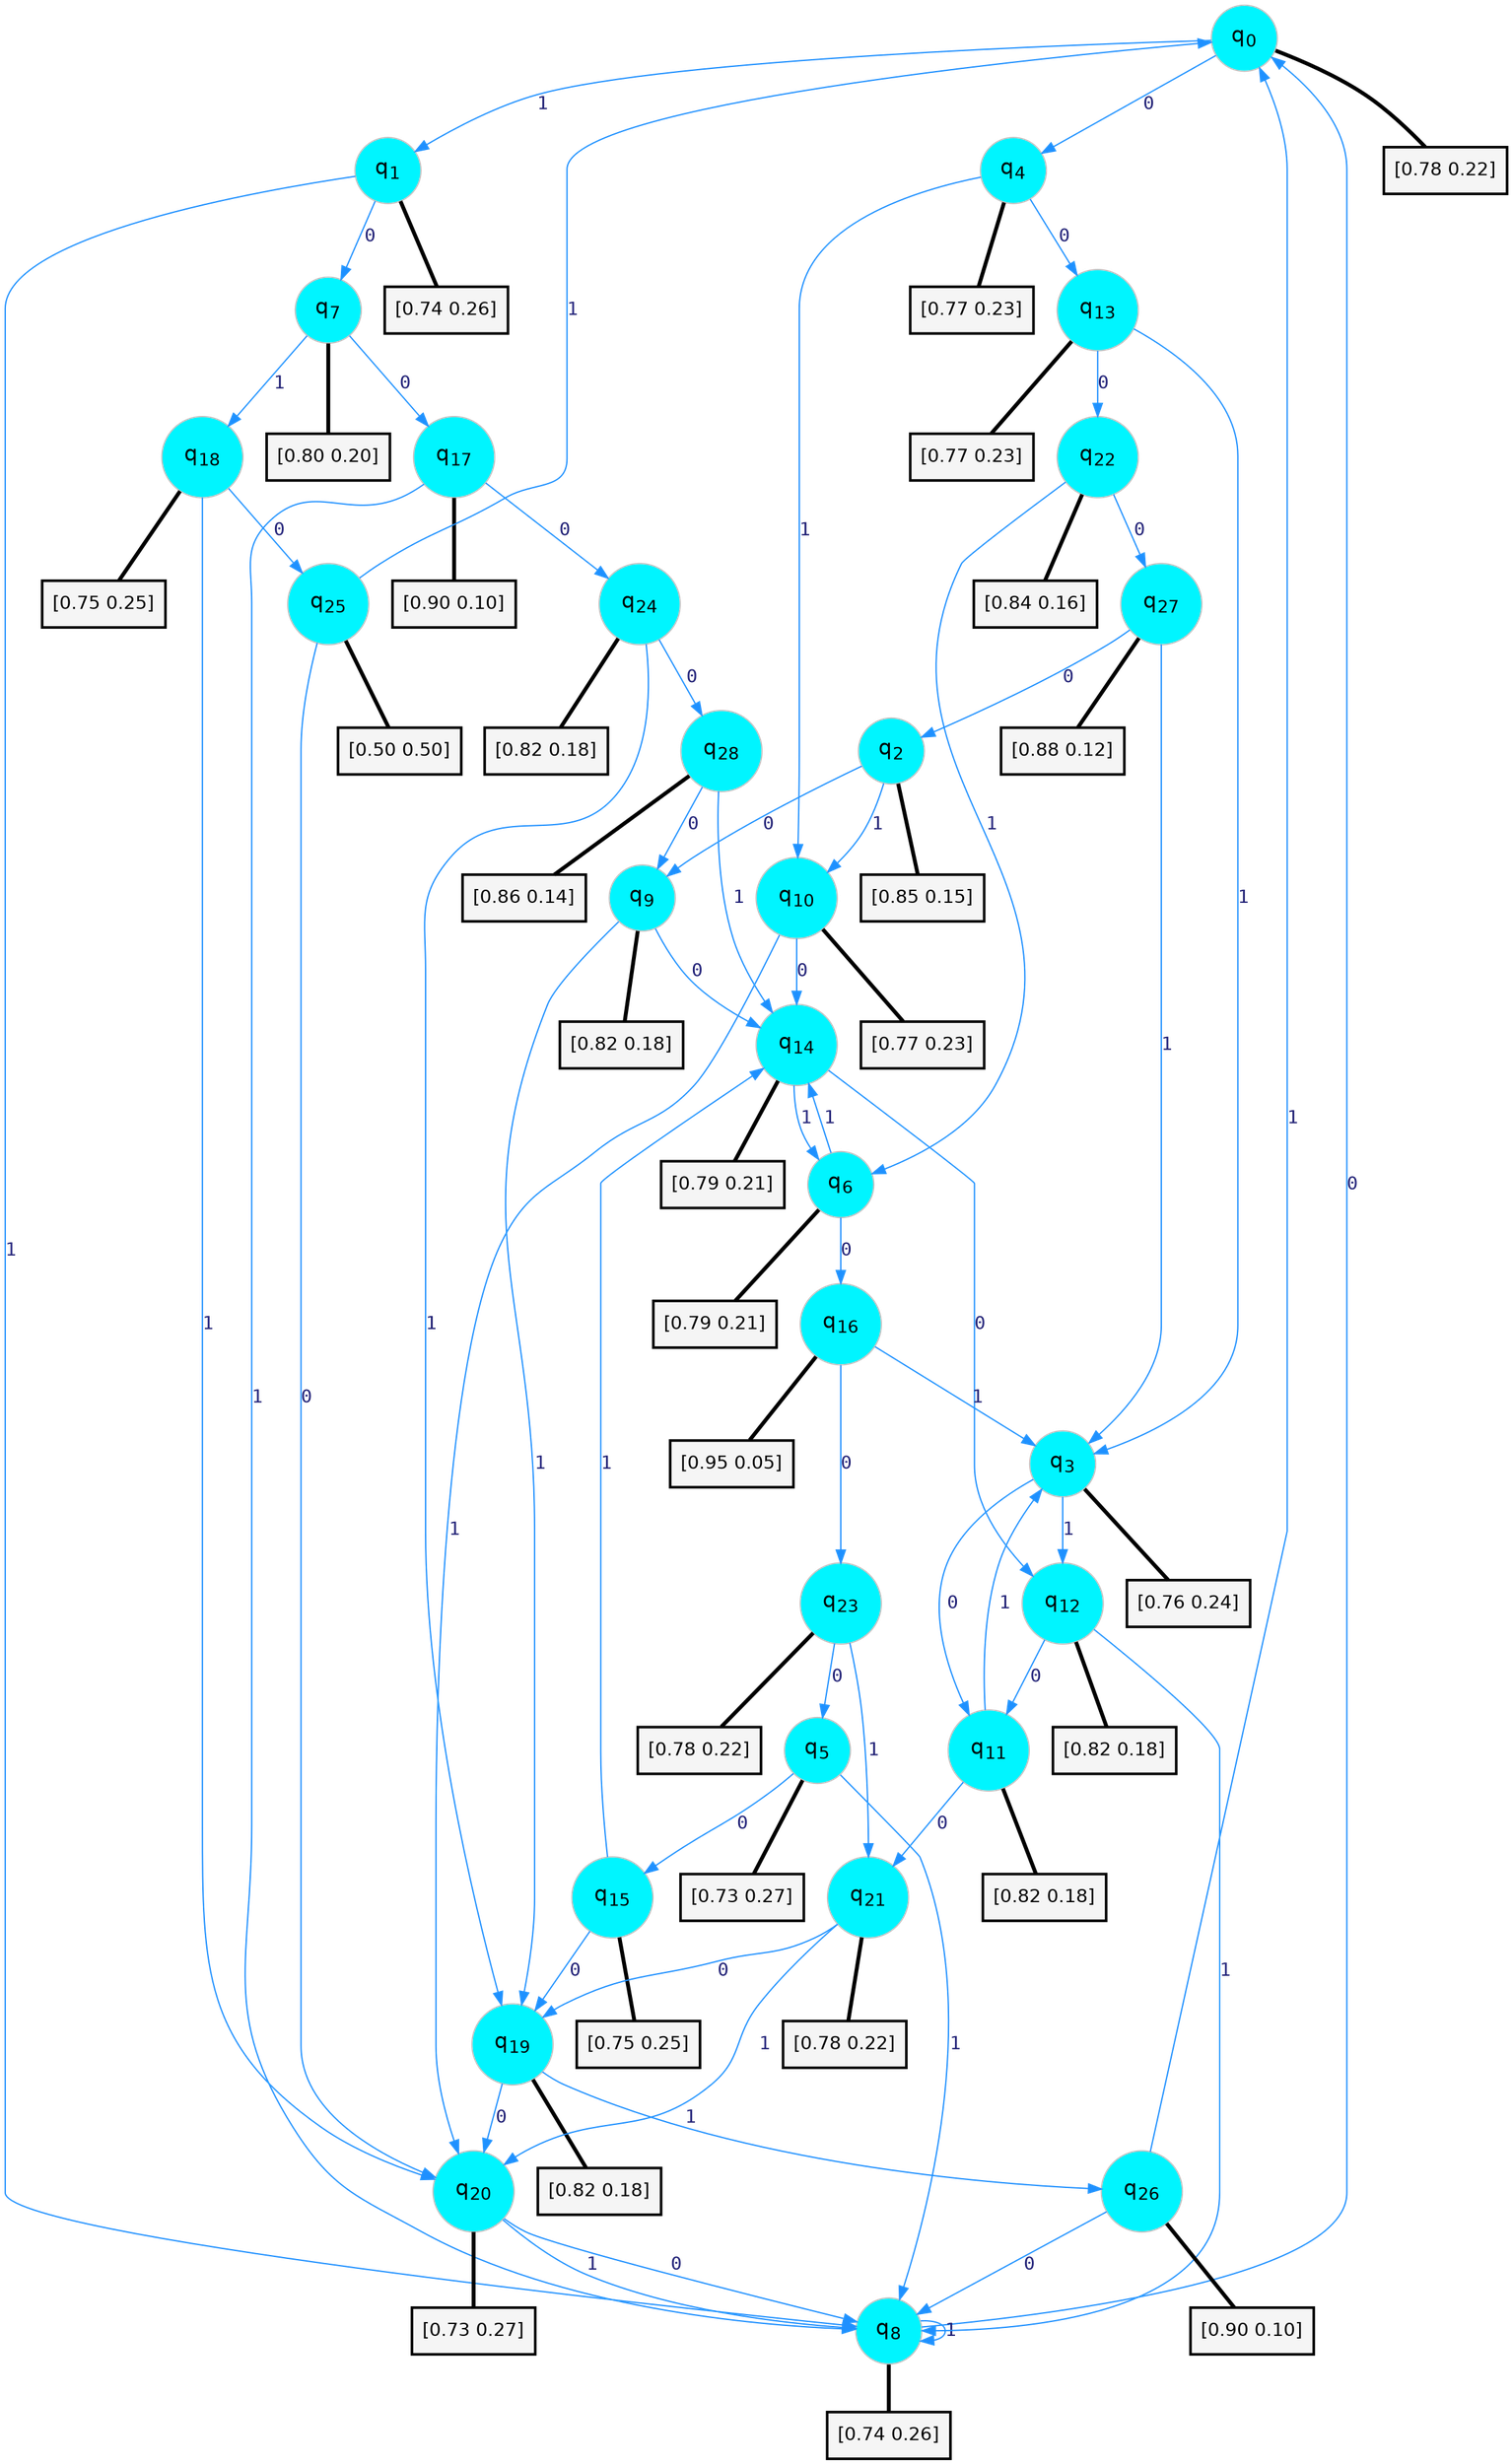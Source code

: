 digraph G {
graph [
bgcolor=transparent, dpi=300, rankdir=TD, size="40,25"];
node [
color=gray, fillcolor=turquoise1, fontcolor=black, fontname=Helvetica, fontsize=16, fontweight=bold, shape=circle, style=filled];
edge [
arrowsize=1, color=dodgerblue1, fontcolor=midnightblue, fontname=courier, fontweight=bold, penwidth=1, style=solid, weight=20];
0[label=<q<SUB>0</SUB>>];
1[label=<q<SUB>1</SUB>>];
2[label=<q<SUB>2</SUB>>];
3[label=<q<SUB>3</SUB>>];
4[label=<q<SUB>4</SUB>>];
5[label=<q<SUB>5</SUB>>];
6[label=<q<SUB>6</SUB>>];
7[label=<q<SUB>7</SUB>>];
8[label=<q<SUB>8</SUB>>];
9[label=<q<SUB>9</SUB>>];
10[label=<q<SUB>10</SUB>>];
11[label=<q<SUB>11</SUB>>];
12[label=<q<SUB>12</SUB>>];
13[label=<q<SUB>13</SUB>>];
14[label=<q<SUB>14</SUB>>];
15[label=<q<SUB>15</SUB>>];
16[label=<q<SUB>16</SUB>>];
17[label=<q<SUB>17</SUB>>];
18[label=<q<SUB>18</SUB>>];
19[label=<q<SUB>19</SUB>>];
20[label=<q<SUB>20</SUB>>];
21[label=<q<SUB>21</SUB>>];
22[label=<q<SUB>22</SUB>>];
23[label=<q<SUB>23</SUB>>];
24[label=<q<SUB>24</SUB>>];
25[label=<q<SUB>25</SUB>>];
26[label=<q<SUB>26</SUB>>];
27[label=<q<SUB>27</SUB>>];
28[label=<q<SUB>28</SUB>>];
29[label="[0.78 0.22]", shape=box,fontcolor=black, fontname=Helvetica, fontsize=14, penwidth=2, fillcolor=whitesmoke,color=black];
30[label="[0.74 0.26]", shape=box,fontcolor=black, fontname=Helvetica, fontsize=14, penwidth=2, fillcolor=whitesmoke,color=black];
31[label="[0.85 0.15]", shape=box,fontcolor=black, fontname=Helvetica, fontsize=14, penwidth=2, fillcolor=whitesmoke,color=black];
32[label="[0.76 0.24]", shape=box,fontcolor=black, fontname=Helvetica, fontsize=14, penwidth=2, fillcolor=whitesmoke,color=black];
33[label="[0.77 0.23]", shape=box,fontcolor=black, fontname=Helvetica, fontsize=14, penwidth=2, fillcolor=whitesmoke,color=black];
34[label="[0.73 0.27]", shape=box,fontcolor=black, fontname=Helvetica, fontsize=14, penwidth=2, fillcolor=whitesmoke,color=black];
35[label="[0.79 0.21]", shape=box,fontcolor=black, fontname=Helvetica, fontsize=14, penwidth=2, fillcolor=whitesmoke,color=black];
36[label="[0.80 0.20]", shape=box,fontcolor=black, fontname=Helvetica, fontsize=14, penwidth=2, fillcolor=whitesmoke,color=black];
37[label="[0.74 0.26]", shape=box,fontcolor=black, fontname=Helvetica, fontsize=14, penwidth=2, fillcolor=whitesmoke,color=black];
38[label="[0.82 0.18]", shape=box,fontcolor=black, fontname=Helvetica, fontsize=14, penwidth=2, fillcolor=whitesmoke,color=black];
39[label="[0.77 0.23]", shape=box,fontcolor=black, fontname=Helvetica, fontsize=14, penwidth=2, fillcolor=whitesmoke,color=black];
40[label="[0.82 0.18]", shape=box,fontcolor=black, fontname=Helvetica, fontsize=14, penwidth=2, fillcolor=whitesmoke,color=black];
41[label="[0.82 0.18]", shape=box,fontcolor=black, fontname=Helvetica, fontsize=14, penwidth=2, fillcolor=whitesmoke,color=black];
42[label="[0.77 0.23]", shape=box,fontcolor=black, fontname=Helvetica, fontsize=14, penwidth=2, fillcolor=whitesmoke,color=black];
43[label="[0.79 0.21]", shape=box,fontcolor=black, fontname=Helvetica, fontsize=14, penwidth=2, fillcolor=whitesmoke,color=black];
44[label="[0.75 0.25]", shape=box,fontcolor=black, fontname=Helvetica, fontsize=14, penwidth=2, fillcolor=whitesmoke,color=black];
45[label="[0.95 0.05]", shape=box,fontcolor=black, fontname=Helvetica, fontsize=14, penwidth=2, fillcolor=whitesmoke,color=black];
46[label="[0.90 0.10]", shape=box,fontcolor=black, fontname=Helvetica, fontsize=14, penwidth=2, fillcolor=whitesmoke,color=black];
47[label="[0.75 0.25]", shape=box,fontcolor=black, fontname=Helvetica, fontsize=14, penwidth=2, fillcolor=whitesmoke,color=black];
48[label="[0.82 0.18]", shape=box,fontcolor=black, fontname=Helvetica, fontsize=14, penwidth=2, fillcolor=whitesmoke,color=black];
49[label="[0.73 0.27]", shape=box,fontcolor=black, fontname=Helvetica, fontsize=14, penwidth=2, fillcolor=whitesmoke,color=black];
50[label="[0.78 0.22]", shape=box,fontcolor=black, fontname=Helvetica, fontsize=14, penwidth=2, fillcolor=whitesmoke,color=black];
51[label="[0.84 0.16]", shape=box,fontcolor=black, fontname=Helvetica, fontsize=14, penwidth=2, fillcolor=whitesmoke,color=black];
52[label="[0.78 0.22]", shape=box,fontcolor=black, fontname=Helvetica, fontsize=14, penwidth=2, fillcolor=whitesmoke,color=black];
53[label="[0.82 0.18]", shape=box,fontcolor=black, fontname=Helvetica, fontsize=14, penwidth=2, fillcolor=whitesmoke,color=black];
54[label="[0.50 0.50]", shape=box,fontcolor=black, fontname=Helvetica, fontsize=14, penwidth=2, fillcolor=whitesmoke,color=black];
55[label="[0.90 0.10]", shape=box,fontcolor=black, fontname=Helvetica, fontsize=14, penwidth=2, fillcolor=whitesmoke,color=black];
56[label="[0.88 0.12]", shape=box,fontcolor=black, fontname=Helvetica, fontsize=14, penwidth=2, fillcolor=whitesmoke,color=black];
57[label="[0.86 0.14]", shape=box,fontcolor=black, fontname=Helvetica, fontsize=14, penwidth=2, fillcolor=whitesmoke,color=black];
0->4 [label=0];
0->1 [label=1];
0->29 [arrowhead=none, penwidth=3,color=black];
1->7 [label=0];
1->8 [label=1];
1->30 [arrowhead=none, penwidth=3,color=black];
2->9 [label=0];
2->10 [label=1];
2->31 [arrowhead=none, penwidth=3,color=black];
3->11 [label=0];
3->12 [label=1];
3->32 [arrowhead=none, penwidth=3,color=black];
4->13 [label=0];
4->10 [label=1];
4->33 [arrowhead=none, penwidth=3,color=black];
5->15 [label=0];
5->8 [label=1];
5->34 [arrowhead=none, penwidth=3,color=black];
6->16 [label=0];
6->14 [label=1];
6->35 [arrowhead=none, penwidth=3,color=black];
7->17 [label=0];
7->18 [label=1];
7->36 [arrowhead=none, penwidth=3,color=black];
8->0 [label=0];
8->8 [label=1];
8->37 [arrowhead=none, penwidth=3,color=black];
9->14 [label=0];
9->19 [label=1];
9->38 [arrowhead=none, penwidth=3,color=black];
10->14 [label=0];
10->20 [label=1];
10->39 [arrowhead=none, penwidth=3,color=black];
11->21 [label=0];
11->3 [label=1];
11->40 [arrowhead=none, penwidth=3,color=black];
12->11 [label=0];
12->8 [label=1];
12->41 [arrowhead=none, penwidth=3,color=black];
13->22 [label=0];
13->3 [label=1];
13->42 [arrowhead=none, penwidth=3,color=black];
14->12 [label=0];
14->6 [label=1];
14->43 [arrowhead=none, penwidth=3,color=black];
15->19 [label=0];
15->14 [label=1];
15->44 [arrowhead=none, penwidth=3,color=black];
16->23 [label=0];
16->3 [label=1];
16->45 [arrowhead=none, penwidth=3,color=black];
17->24 [label=0];
17->8 [label=1];
17->46 [arrowhead=none, penwidth=3,color=black];
18->25 [label=0];
18->20 [label=1];
18->47 [arrowhead=none, penwidth=3,color=black];
19->20 [label=0];
19->26 [label=1];
19->48 [arrowhead=none, penwidth=3,color=black];
20->8 [label=0];
20->8 [label=1];
20->49 [arrowhead=none, penwidth=3,color=black];
21->19 [label=0];
21->20 [label=1];
21->50 [arrowhead=none, penwidth=3,color=black];
22->27 [label=0];
22->6 [label=1];
22->51 [arrowhead=none, penwidth=3,color=black];
23->5 [label=0];
23->21 [label=1];
23->52 [arrowhead=none, penwidth=3,color=black];
24->28 [label=0];
24->19 [label=1];
24->53 [arrowhead=none, penwidth=3,color=black];
25->20 [label=0];
25->0 [label=1];
25->54 [arrowhead=none, penwidth=3,color=black];
26->8 [label=0];
26->0 [label=1];
26->55 [arrowhead=none, penwidth=3,color=black];
27->2 [label=0];
27->3 [label=1];
27->56 [arrowhead=none, penwidth=3,color=black];
28->9 [label=0];
28->14 [label=1];
28->57 [arrowhead=none, penwidth=3,color=black];
}
